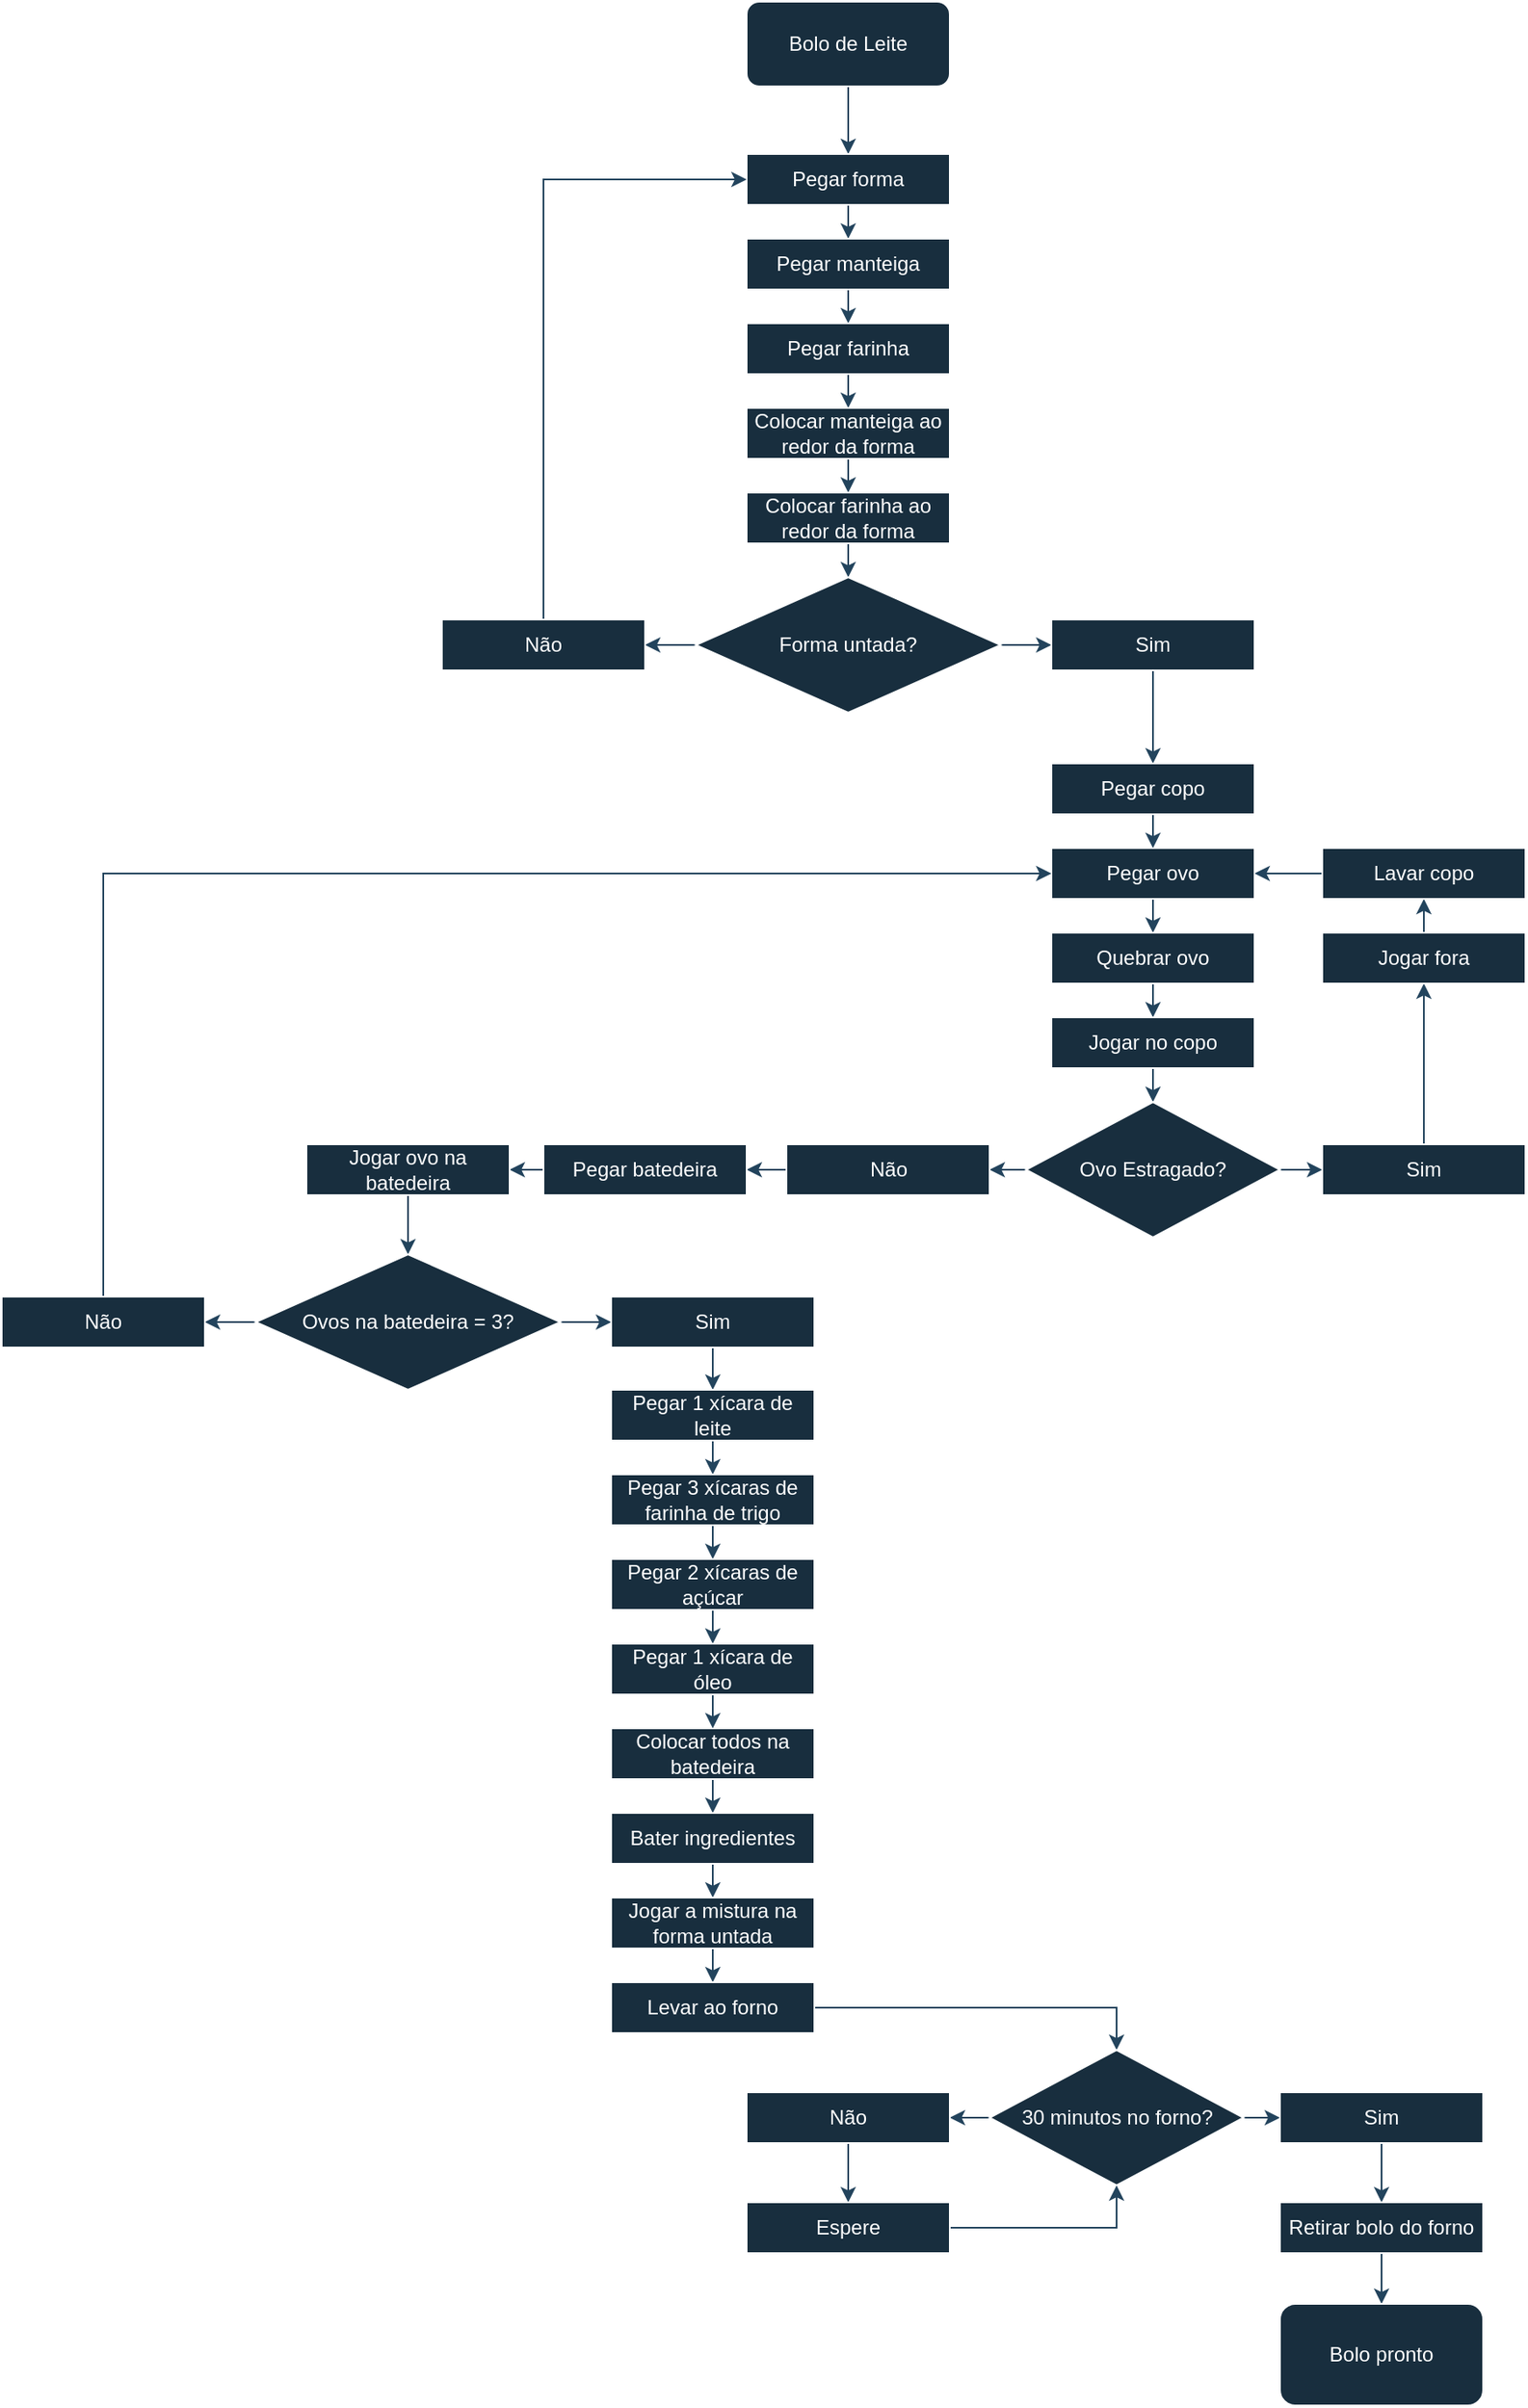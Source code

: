 <mxfile version="21.7.0" type="device">
  <diagram name="Página-1" id="vYpEctYheCOzweERofi-">
    <mxGraphModel dx="2261" dy="782" grid="1" gridSize="10" guides="1" tooltips="1" connect="1" arrows="1" fold="1" page="1" pageScale="1" pageWidth="827" pageHeight="1169" math="0" shadow="0">
      <root>
        <mxCell id="0" />
        <mxCell id="1" parent="0" />
        <mxCell id="4iyeDpvkIPtdxY46I5Fg-33" style="edgeStyle=orthogonalEdgeStyle;rounded=0;orthogonalLoop=1;jettySize=auto;html=1;exitX=0.5;exitY=1;exitDx=0;exitDy=0;entryX=0.5;entryY=0;entryDx=0;entryDy=0;strokeColor=#23445D;" edge="1" parent="1" source="4iyeDpvkIPtdxY46I5Fg-2" target="4iyeDpvkIPtdxY46I5Fg-3">
          <mxGeometry relative="1" as="geometry" />
        </mxCell>
        <mxCell id="4iyeDpvkIPtdxY46I5Fg-2" value="&lt;div&gt;Bolo de Leite&lt;br&gt;&lt;/div&gt;" style="rounded=1;whiteSpace=wrap;html=1;strokeColor=#FFFFFF;fontColor=#FFFFFF;fillColor=#182E3E;" vertex="1" parent="1">
          <mxGeometry x="330" y="60" width="120" height="50" as="geometry" />
        </mxCell>
        <mxCell id="4iyeDpvkIPtdxY46I5Fg-34" style="edgeStyle=orthogonalEdgeStyle;rounded=0;orthogonalLoop=1;jettySize=auto;html=1;exitX=0.5;exitY=1;exitDx=0;exitDy=0;entryX=0.5;entryY=0;entryDx=0;entryDy=0;strokeColor=#23445D;" edge="1" parent="1" source="4iyeDpvkIPtdxY46I5Fg-3" target="4iyeDpvkIPtdxY46I5Fg-4">
          <mxGeometry relative="1" as="geometry" />
        </mxCell>
        <mxCell id="4iyeDpvkIPtdxY46I5Fg-3" value="Pegar forma" style="rounded=0;whiteSpace=wrap;html=1;strokeColor=#FFFFFF;fontColor=#FFFFFF;fillColor=#182E3E;" vertex="1" parent="1">
          <mxGeometry x="330" y="150" width="120" height="30" as="geometry" />
        </mxCell>
        <mxCell id="4iyeDpvkIPtdxY46I5Fg-35" style="edgeStyle=orthogonalEdgeStyle;rounded=0;orthogonalLoop=1;jettySize=auto;html=1;exitX=0.5;exitY=1;exitDx=0;exitDy=0;entryX=0.5;entryY=0;entryDx=0;entryDy=0;strokeColor=#23445D;" edge="1" parent="1" source="4iyeDpvkIPtdxY46I5Fg-4" target="4iyeDpvkIPtdxY46I5Fg-5">
          <mxGeometry relative="1" as="geometry" />
        </mxCell>
        <mxCell id="4iyeDpvkIPtdxY46I5Fg-4" value="Pegar manteiga" style="rounded=0;whiteSpace=wrap;html=1;strokeColor=#FFFFFF;fontColor=#FFFFFF;fillColor=#182E3E;" vertex="1" parent="1">
          <mxGeometry x="330" y="200" width="120" height="30" as="geometry" />
        </mxCell>
        <mxCell id="4iyeDpvkIPtdxY46I5Fg-36" style="edgeStyle=orthogonalEdgeStyle;rounded=0;orthogonalLoop=1;jettySize=auto;html=1;exitX=0.5;exitY=1;exitDx=0;exitDy=0;entryX=0.5;entryY=0;entryDx=0;entryDy=0;strokeColor=#23445D;" edge="1" parent="1" source="4iyeDpvkIPtdxY46I5Fg-5" target="4iyeDpvkIPtdxY46I5Fg-6">
          <mxGeometry relative="1" as="geometry" />
        </mxCell>
        <mxCell id="4iyeDpvkIPtdxY46I5Fg-5" value="Pegar farinha" style="rounded=0;whiteSpace=wrap;html=1;strokeColor=#FFFFFF;fontColor=#FFFFFF;fillColor=#182E3E;" vertex="1" parent="1">
          <mxGeometry x="330" y="250" width="120" height="30" as="geometry" />
        </mxCell>
        <mxCell id="4iyeDpvkIPtdxY46I5Fg-37" style="edgeStyle=orthogonalEdgeStyle;rounded=0;orthogonalLoop=1;jettySize=auto;html=1;exitX=0.5;exitY=1;exitDx=0;exitDy=0;entryX=0.5;entryY=0;entryDx=0;entryDy=0;strokeColor=#23445D;" edge="1" parent="1" source="4iyeDpvkIPtdxY46I5Fg-6" target="4iyeDpvkIPtdxY46I5Fg-7">
          <mxGeometry relative="1" as="geometry" />
        </mxCell>
        <mxCell id="4iyeDpvkIPtdxY46I5Fg-6" value="Colocar manteiga ao redor da forma" style="rounded=0;whiteSpace=wrap;html=1;strokeColor=#FFFFFF;fontColor=#FFFFFF;fillColor=#182E3E;" vertex="1" parent="1">
          <mxGeometry x="330" y="300" width="120" height="30" as="geometry" />
        </mxCell>
        <mxCell id="4iyeDpvkIPtdxY46I5Fg-38" style="edgeStyle=orthogonalEdgeStyle;rounded=0;orthogonalLoop=1;jettySize=auto;html=1;exitX=0.5;exitY=1;exitDx=0;exitDy=0;entryX=0.5;entryY=0;entryDx=0;entryDy=0;strokeColor=#23445D;" edge="1" parent="1" source="4iyeDpvkIPtdxY46I5Fg-7" target="4iyeDpvkIPtdxY46I5Fg-8">
          <mxGeometry relative="1" as="geometry" />
        </mxCell>
        <mxCell id="4iyeDpvkIPtdxY46I5Fg-7" value="Colocar farinha ao redor da forma" style="rounded=0;whiteSpace=wrap;html=1;strokeColor=#FFFFFF;fontColor=#FFFFFF;fillColor=#182E3E;" vertex="1" parent="1">
          <mxGeometry x="330" y="350" width="120" height="30" as="geometry" />
        </mxCell>
        <mxCell id="4iyeDpvkIPtdxY46I5Fg-31" style="edgeStyle=orthogonalEdgeStyle;rounded=0;orthogonalLoop=1;jettySize=auto;html=1;exitX=1;exitY=0.5;exitDx=0;exitDy=0;entryX=0;entryY=0.5;entryDx=0;entryDy=0;strokeColor=#23445D;" edge="1" parent="1" source="4iyeDpvkIPtdxY46I5Fg-8" target="4iyeDpvkIPtdxY46I5Fg-11">
          <mxGeometry relative="1" as="geometry" />
        </mxCell>
        <mxCell id="4iyeDpvkIPtdxY46I5Fg-32" style="edgeStyle=orthogonalEdgeStyle;rounded=0;orthogonalLoop=1;jettySize=auto;html=1;exitX=0;exitY=0.5;exitDx=0;exitDy=0;entryX=1;entryY=0.5;entryDx=0;entryDy=0;strokeColor=#23445D;" edge="1" parent="1" source="4iyeDpvkIPtdxY46I5Fg-8" target="4iyeDpvkIPtdxY46I5Fg-10">
          <mxGeometry relative="1" as="geometry" />
        </mxCell>
        <mxCell id="4iyeDpvkIPtdxY46I5Fg-8" value="Forma untada?" style="rhombus;whiteSpace=wrap;html=1;strokeColor=#FFFFFF;fontColor=#FFFFFF;fillColor=#182E3E;" vertex="1" parent="1">
          <mxGeometry x="300" y="400" width="180" height="80" as="geometry" />
        </mxCell>
        <mxCell id="4iyeDpvkIPtdxY46I5Fg-39" style="edgeStyle=orthogonalEdgeStyle;rounded=0;orthogonalLoop=1;jettySize=auto;html=1;exitX=0.5;exitY=0;exitDx=0;exitDy=0;entryX=0;entryY=0.5;entryDx=0;entryDy=0;strokeColor=#23445D;" edge="1" parent="1" source="4iyeDpvkIPtdxY46I5Fg-10" target="4iyeDpvkIPtdxY46I5Fg-3">
          <mxGeometry relative="1" as="geometry" />
        </mxCell>
        <mxCell id="4iyeDpvkIPtdxY46I5Fg-10" value="Não" style="rounded=0;whiteSpace=wrap;html=1;strokeColor=#FFFFFF;fontColor=#FFFFFF;fillColor=#182E3E;" vertex="1" parent="1">
          <mxGeometry x="150" y="425" width="120" height="30" as="geometry" />
        </mxCell>
        <mxCell id="4iyeDpvkIPtdxY46I5Fg-30" style="edgeStyle=orthogonalEdgeStyle;rounded=0;orthogonalLoop=1;jettySize=auto;html=1;exitX=0.5;exitY=1;exitDx=0;exitDy=0;entryX=0.5;entryY=0;entryDx=0;entryDy=0;strokeColor=#23445D;" edge="1" parent="1" source="4iyeDpvkIPtdxY46I5Fg-11" target="4iyeDpvkIPtdxY46I5Fg-15">
          <mxGeometry relative="1" as="geometry" />
        </mxCell>
        <mxCell id="4iyeDpvkIPtdxY46I5Fg-11" value="Sim" style="rounded=0;whiteSpace=wrap;html=1;strokeColor=#FFFFFF;fontColor=#FFFFFF;fillColor=#182E3E;" vertex="1" parent="1">
          <mxGeometry x="510" y="425" width="120" height="30" as="geometry" />
        </mxCell>
        <mxCell id="4iyeDpvkIPtdxY46I5Fg-25" style="edgeStyle=orthogonalEdgeStyle;rounded=0;orthogonalLoop=1;jettySize=auto;html=1;exitX=0.5;exitY=1;exitDx=0;exitDy=0;entryX=0.5;entryY=0;entryDx=0;entryDy=0;strokeColor=#23445D;" edge="1" parent="1" source="4iyeDpvkIPtdxY46I5Fg-12" target="4iyeDpvkIPtdxY46I5Fg-13">
          <mxGeometry relative="1" as="geometry" />
        </mxCell>
        <mxCell id="4iyeDpvkIPtdxY46I5Fg-12" value="Pegar ovo" style="rounded=0;whiteSpace=wrap;html=1;strokeColor=#FFFFFF;fontColor=#FFFFFF;fillColor=#182E3E;" vertex="1" parent="1">
          <mxGeometry x="510" y="560" width="120" height="30" as="geometry" />
        </mxCell>
        <mxCell id="4iyeDpvkIPtdxY46I5Fg-26" style="edgeStyle=orthogonalEdgeStyle;rounded=0;orthogonalLoop=1;jettySize=auto;html=1;exitX=0.5;exitY=1;exitDx=0;exitDy=0;entryX=0.5;entryY=0;entryDx=0;entryDy=0;strokeColor=#23445D;" edge="1" parent="1" source="4iyeDpvkIPtdxY46I5Fg-13" target="4iyeDpvkIPtdxY46I5Fg-14">
          <mxGeometry relative="1" as="geometry" />
        </mxCell>
        <mxCell id="4iyeDpvkIPtdxY46I5Fg-13" value="Quebrar ovo" style="rounded=0;whiteSpace=wrap;html=1;strokeColor=#FFFFFF;fontColor=#FFFFFF;fillColor=#182E3E;" vertex="1" parent="1">
          <mxGeometry x="510" y="610" width="120" height="30" as="geometry" />
        </mxCell>
        <mxCell id="4iyeDpvkIPtdxY46I5Fg-27" style="edgeStyle=orthogonalEdgeStyle;rounded=0;orthogonalLoop=1;jettySize=auto;html=1;exitX=0.5;exitY=1;exitDx=0;exitDy=0;entryX=0.5;entryY=0;entryDx=0;entryDy=0;strokeColor=#23445D;" edge="1" parent="1" source="4iyeDpvkIPtdxY46I5Fg-14" target="4iyeDpvkIPtdxY46I5Fg-16">
          <mxGeometry relative="1" as="geometry" />
        </mxCell>
        <mxCell id="4iyeDpvkIPtdxY46I5Fg-14" value="Jogar no copo" style="rounded=0;whiteSpace=wrap;html=1;strokeColor=#FFFFFF;fontColor=#FFFFFF;fillColor=#182E3E;" vertex="1" parent="1">
          <mxGeometry x="510" y="660" width="120" height="30" as="geometry" />
        </mxCell>
        <mxCell id="4iyeDpvkIPtdxY46I5Fg-29" style="edgeStyle=orthogonalEdgeStyle;rounded=0;orthogonalLoop=1;jettySize=auto;html=1;exitX=0.5;exitY=1;exitDx=0;exitDy=0;entryX=0.5;entryY=0;entryDx=0;entryDy=0;strokeColor=#23445D;" edge="1" parent="1" source="4iyeDpvkIPtdxY46I5Fg-15" target="4iyeDpvkIPtdxY46I5Fg-12">
          <mxGeometry relative="1" as="geometry" />
        </mxCell>
        <mxCell id="4iyeDpvkIPtdxY46I5Fg-15" value="Pegar copo" style="rounded=0;whiteSpace=wrap;html=1;strokeColor=#FFFFFF;fontColor=#FFFFFF;fillColor=#182E3E;" vertex="1" parent="1">
          <mxGeometry x="510" y="510" width="120" height="30" as="geometry" />
        </mxCell>
        <mxCell id="4iyeDpvkIPtdxY46I5Fg-21" style="edgeStyle=orthogonalEdgeStyle;rounded=0;orthogonalLoop=1;jettySize=auto;html=1;exitX=1;exitY=0.5;exitDx=0;exitDy=0;entryX=0;entryY=0.5;entryDx=0;entryDy=0;strokeColor=#23445D;" edge="1" parent="1" source="4iyeDpvkIPtdxY46I5Fg-16" target="4iyeDpvkIPtdxY46I5Fg-17">
          <mxGeometry relative="1" as="geometry" />
        </mxCell>
        <mxCell id="4iyeDpvkIPtdxY46I5Fg-28" style="edgeStyle=orthogonalEdgeStyle;rounded=0;orthogonalLoop=1;jettySize=auto;html=1;exitX=0;exitY=0.5;exitDx=0;exitDy=0;entryX=1;entryY=0.5;entryDx=0;entryDy=0;strokeColor=#23445D;" edge="1" parent="1" source="4iyeDpvkIPtdxY46I5Fg-16" target="4iyeDpvkIPtdxY46I5Fg-18">
          <mxGeometry relative="1" as="geometry" />
        </mxCell>
        <mxCell id="4iyeDpvkIPtdxY46I5Fg-16" value="Ovo Estragado?" style="rhombus;whiteSpace=wrap;html=1;strokeColor=#FFFFFF;fontColor=#FFFFFF;fillColor=#182E3E;" vertex="1" parent="1">
          <mxGeometry x="495" y="710" width="150" height="80" as="geometry" />
        </mxCell>
        <mxCell id="4iyeDpvkIPtdxY46I5Fg-22" style="edgeStyle=orthogonalEdgeStyle;rounded=0;orthogonalLoop=1;jettySize=auto;html=1;exitX=0.5;exitY=0;exitDx=0;exitDy=0;entryX=0.5;entryY=1;entryDx=0;entryDy=0;strokeColor=#23445D;" edge="1" parent="1" source="4iyeDpvkIPtdxY46I5Fg-17" target="4iyeDpvkIPtdxY46I5Fg-19">
          <mxGeometry relative="1" as="geometry" />
        </mxCell>
        <mxCell id="4iyeDpvkIPtdxY46I5Fg-17" value="Sim" style="rounded=0;whiteSpace=wrap;html=1;strokeColor=#FFFFFF;fontColor=#FFFFFF;fillColor=#182E3E;" vertex="1" parent="1">
          <mxGeometry x="670" y="735" width="120" height="30" as="geometry" />
        </mxCell>
        <mxCell id="4iyeDpvkIPtdxY46I5Fg-42" style="edgeStyle=orthogonalEdgeStyle;rounded=0;orthogonalLoop=1;jettySize=auto;html=1;exitX=0;exitY=0.5;exitDx=0;exitDy=0;entryX=1;entryY=0.5;entryDx=0;entryDy=0;strokeColor=#23445D;" edge="1" parent="1" source="4iyeDpvkIPtdxY46I5Fg-18" target="4iyeDpvkIPtdxY46I5Fg-40">
          <mxGeometry relative="1" as="geometry" />
        </mxCell>
        <mxCell id="4iyeDpvkIPtdxY46I5Fg-18" value="Não" style="rounded=0;whiteSpace=wrap;html=1;strokeColor=#FFFFFF;fontColor=#FFFFFF;fillColor=#182E3E;" vertex="1" parent="1">
          <mxGeometry x="353.5" y="735" width="120" height="30" as="geometry" />
        </mxCell>
        <mxCell id="4iyeDpvkIPtdxY46I5Fg-23" style="edgeStyle=orthogonalEdgeStyle;rounded=0;orthogonalLoop=1;jettySize=auto;html=1;exitX=0.5;exitY=0;exitDx=0;exitDy=0;entryX=0.5;entryY=1;entryDx=0;entryDy=0;strokeColor=#23445D;" edge="1" parent="1" source="4iyeDpvkIPtdxY46I5Fg-19" target="4iyeDpvkIPtdxY46I5Fg-20">
          <mxGeometry relative="1" as="geometry" />
        </mxCell>
        <mxCell id="4iyeDpvkIPtdxY46I5Fg-19" value="Jogar fora" style="rounded=0;whiteSpace=wrap;html=1;strokeColor=#FFFFFF;fontColor=#FFFFFF;fillColor=#182E3E;" vertex="1" parent="1">
          <mxGeometry x="670" y="610" width="120" height="30" as="geometry" />
        </mxCell>
        <mxCell id="4iyeDpvkIPtdxY46I5Fg-24" style="edgeStyle=orthogonalEdgeStyle;rounded=0;orthogonalLoop=1;jettySize=auto;html=1;exitX=0;exitY=0.5;exitDx=0;exitDy=0;entryX=1;entryY=0.5;entryDx=0;entryDy=0;strokeColor=#23445D;" edge="1" parent="1" source="4iyeDpvkIPtdxY46I5Fg-20" target="4iyeDpvkIPtdxY46I5Fg-12">
          <mxGeometry relative="1" as="geometry" />
        </mxCell>
        <mxCell id="4iyeDpvkIPtdxY46I5Fg-20" value="Lavar copo" style="rounded=0;whiteSpace=wrap;html=1;strokeColor=#FFFFFF;fontColor=#FFFFFF;fillColor=#182E3E;" vertex="1" parent="1">
          <mxGeometry x="670" y="560" width="120" height="30" as="geometry" />
        </mxCell>
        <mxCell id="4iyeDpvkIPtdxY46I5Fg-43" style="edgeStyle=orthogonalEdgeStyle;rounded=0;orthogonalLoop=1;jettySize=auto;html=1;exitX=0;exitY=0.5;exitDx=0;exitDy=0;entryX=1;entryY=0.5;entryDx=0;entryDy=0;strokeColor=#23445D;" edge="1" parent="1" source="4iyeDpvkIPtdxY46I5Fg-40" target="4iyeDpvkIPtdxY46I5Fg-41">
          <mxGeometry relative="1" as="geometry" />
        </mxCell>
        <mxCell id="4iyeDpvkIPtdxY46I5Fg-40" value="Pegar batedeira" style="rounded=0;whiteSpace=wrap;html=1;strokeColor=#FFFFFF;fontColor=#FFFFFF;fillColor=#182E3E;" vertex="1" parent="1">
          <mxGeometry x="210" y="735" width="120" height="30" as="geometry" />
        </mxCell>
        <mxCell id="4iyeDpvkIPtdxY46I5Fg-49" style="edgeStyle=orthogonalEdgeStyle;rounded=0;orthogonalLoop=1;jettySize=auto;html=1;exitX=0.5;exitY=1;exitDx=0;exitDy=0;entryX=0.5;entryY=0;entryDx=0;entryDy=0;strokeColor=#23445D;" edge="1" parent="1" source="4iyeDpvkIPtdxY46I5Fg-41" target="4iyeDpvkIPtdxY46I5Fg-45">
          <mxGeometry relative="1" as="geometry" />
        </mxCell>
        <mxCell id="4iyeDpvkIPtdxY46I5Fg-41" value="Jogar ovo na batedeira" style="rounded=0;whiteSpace=wrap;html=1;strokeColor=#FFFFFF;fontColor=#FFFFFF;fillColor=#182E3E;" vertex="1" parent="1">
          <mxGeometry x="70" y="735" width="120" height="30" as="geometry" />
        </mxCell>
        <mxCell id="4iyeDpvkIPtdxY46I5Fg-50" style="edgeStyle=orthogonalEdgeStyle;rounded=0;orthogonalLoop=1;jettySize=auto;html=1;exitX=0;exitY=0.5;exitDx=0;exitDy=0;entryX=1;entryY=0.5;entryDx=0;entryDy=0;strokeColor=#23445D;" edge="1" parent="1" source="4iyeDpvkIPtdxY46I5Fg-45" target="4iyeDpvkIPtdxY46I5Fg-47">
          <mxGeometry relative="1" as="geometry" />
        </mxCell>
        <mxCell id="4iyeDpvkIPtdxY46I5Fg-51" style="edgeStyle=orthogonalEdgeStyle;rounded=0;orthogonalLoop=1;jettySize=auto;html=1;exitX=1;exitY=0.5;exitDx=0;exitDy=0;entryX=0;entryY=0.5;entryDx=0;entryDy=0;strokeColor=#23445D;" edge="1" parent="1" source="4iyeDpvkIPtdxY46I5Fg-45" target="4iyeDpvkIPtdxY46I5Fg-46">
          <mxGeometry relative="1" as="geometry" />
        </mxCell>
        <mxCell id="4iyeDpvkIPtdxY46I5Fg-45" value="Ovos na batedeira = 3?" style="rhombus;whiteSpace=wrap;html=1;strokeColor=#FFFFFF;fontColor=#FFFFFF;fillColor=#182E3E;" vertex="1" parent="1">
          <mxGeometry x="40" y="800" width="180" height="80" as="geometry" />
        </mxCell>
        <mxCell id="4iyeDpvkIPtdxY46I5Fg-57" style="edgeStyle=orthogonalEdgeStyle;rounded=0;orthogonalLoop=1;jettySize=auto;html=1;exitX=0.5;exitY=1;exitDx=0;exitDy=0;entryX=0.5;entryY=0;entryDx=0;entryDy=0;strokeColor=#23445D;" edge="1" parent="1" source="4iyeDpvkIPtdxY46I5Fg-46" target="4iyeDpvkIPtdxY46I5Fg-52">
          <mxGeometry relative="1" as="geometry" />
        </mxCell>
        <mxCell id="4iyeDpvkIPtdxY46I5Fg-46" value="Sim" style="rounded=0;whiteSpace=wrap;html=1;strokeColor=#FFFFFF;fontColor=#FFFFFF;fillColor=#182E3E;" vertex="1" parent="1">
          <mxGeometry x="250" y="825" width="120" height="30" as="geometry" />
        </mxCell>
        <mxCell id="4iyeDpvkIPtdxY46I5Fg-48" style="edgeStyle=orthogonalEdgeStyle;rounded=0;orthogonalLoop=1;jettySize=auto;html=1;exitX=0.5;exitY=0;exitDx=0;exitDy=0;entryX=0;entryY=0.5;entryDx=0;entryDy=0;strokeColor=#23445D;" edge="1" parent="1" source="4iyeDpvkIPtdxY46I5Fg-47" target="4iyeDpvkIPtdxY46I5Fg-12">
          <mxGeometry relative="1" as="geometry" />
        </mxCell>
        <mxCell id="4iyeDpvkIPtdxY46I5Fg-47" value="Não" style="rounded=0;whiteSpace=wrap;html=1;strokeColor=#FFFFFF;fontColor=#FFFFFF;fillColor=#182E3E;" vertex="1" parent="1">
          <mxGeometry x="-110" y="825" width="120" height="30" as="geometry" />
        </mxCell>
        <mxCell id="4iyeDpvkIPtdxY46I5Fg-58" style="edgeStyle=orthogonalEdgeStyle;rounded=0;orthogonalLoop=1;jettySize=auto;html=1;exitX=0.5;exitY=1;exitDx=0;exitDy=0;entryX=0.5;entryY=0;entryDx=0;entryDy=0;strokeColor=#23445D;" edge="1" parent="1" source="4iyeDpvkIPtdxY46I5Fg-52" target="4iyeDpvkIPtdxY46I5Fg-54">
          <mxGeometry relative="1" as="geometry" />
        </mxCell>
        <mxCell id="4iyeDpvkIPtdxY46I5Fg-52" value="Pegar 1 xícara de leite" style="rounded=0;whiteSpace=wrap;html=1;strokeColor=#FFFFFF;fontColor=#FFFFFF;fillColor=#182E3E;" vertex="1" parent="1">
          <mxGeometry x="250" y="880" width="120" height="30" as="geometry" />
        </mxCell>
        <mxCell id="4iyeDpvkIPtdxY46I5Fg-69" style="edgeStyle=orthogonalEdgeStyle;rounded=0;orthogonalLoop=1;jettySize=auto;html=1;exitX=0.5;exitY=1;exitDx=0;exitDy=0;entryX=0.5;entryY=0;entryDx=0;entryDy=0;strokeColor=#23445D;" edge="1" parent="1" source="4iyeDpvkIPtdxY46I5Fg-53" target="4iyeDpvkIPtdxY46I5Fg-62">
          <mxGeometry relative="1" as="geometry" />
        </mxCell>
        <mxCell id="4iyeDpvkIPtdxY46I5Fg-53" value="Colocar todos na batedeira" style="rounded=0;whiteSpace=wrap;html=1;strokeColor=#FFFFFF;fontColor=#FFFFFF;fillColor=#182E3E;" vertex="1" parent="1">
          <mxGeometry x="250" y="1080" width="120" height="30" as="geometry" />
        </mxCell>
        <mxCell id="4iyeDpvkIPtdxY46I5Fg-59" style="edgeStyle=orthogonalEdgeStyle;rounded=0;orthogonalLoop=1;jettySize=auto;html=1;exitX=0.5;exitY=1;exitDx=0;exitDy=0;entryX=0.5;entryY=0;entryDx=0;entryDy=0;strokeColor=#23445D;" edge="1" parent="1" source="4iyeDpvkIPtdxY46I5Fg-54" target="4iyeDpvkIPtdxY46I5Fg-55">
          <mxGeometry relative="1" as="geometry" />
        </mxCell>
        <mxCell id="4iyeDpvkIPtdxY46I5Fg-54" value="Pegar 3 xícaras de farinha de trigo" style="rounded=0;whiteSpace=wrap;html=1;strokeColor=#FFFFFF;fontColor=#FFFFFF;fillColor=#182E3E;" vertex="1" parent="1">
          <mxGeometry x="250" y="930" width="120" height="30" as="geometry" />
        </mxCell>
        <mxCell id="4iyeDpvkIPtdxY46I5Fg-60" style="edgeStyle=orthogonalEdgeStyle;rounded=0;orthogonalLoop=1;jettySize=auto;html=1;exitX=0.5;exitY=1;exitDx=0;exitDy=0;entryX=0.5;entryY=0;entryDx=0;entryDy=0;strokeColor=#23445D;" edge="1" parent="1" source="4iyeDpvkIPtdxY46I5Fg-55" target="4iyeDpvkIPtdxY46I5Fg-56">
          <mxGeometry relative="1" as="geometry" />
        </mxCell>
        <mxCell id="4iyeDpvkIPtdxY46I5Fg-55" value="Pegar 2 xícaras de açúcar" style="rounded=0;whiteSpace=wrap;html=1;strokeColor=#FFFFFF;fontColor=#FFFFFF;fillColor=#182E3E;" vertex="1" parent="1">
          <mxGeometry x="250" y="980" width="120" height="30" as="geometry" />
        </mxCell>
        <mxCell id="4iyeDpvkIPtdxY46I5Fg-61" style="edgeStyle=orthogonalEdgeStyle;rounded=0;orthogonalLoop=1;jettySize=auto;html=1;exitX=0.5;exitY=1;exitDx=0;exitDy=0;entryX=0.5;entryY=0;entryDx=0;entryDy=0;strokeColor=#23445D;" edge="1" parent="1" source="4iyeDpvkIPtdxY46I5Fg-56" target="4iyeDpvkIPtdxY46I5Fg-53">
          <mxGeometry relative="1" as="geometry" />
        </mxCell>
        <mxCell id="4iyeDpvkIPtdxY46I5Fg-56" value="Pegar 1 xícara de óleo" style="rounded=0;whiteSpace=wrap;html=1;strokeColor=#FFFFFF;fontColor=#FFFFFF;fillColor=#182E3E;" vertex="1" parent="1">
          <mxGeometry x="250" y="1030" width="120" height="30" as="geometry" />
        </mxCell>
        <mxCell id="4iyeDpvkIPtdxY46I5Fg-66" style="edgeStyle=orthogonalEdgeStyle;rounded=0;orthogonalLoop=1;jettySize=auto;html=1;exitX=0.5;exitY=1;exitDx=0;exitDy=0;entryX=0.5;entryY=0;entryDx=0;entryDy=0;strokeColor=#23445D;" edge="1" parent="1" source="4iyeDpvkIPtdxY46I5Fg-62" target="4iyeDpvkIPtdxY46I5Fg-63">
          <mxGeometry relative="1" as="geometry" />
        </mxCell>
        <mxCell id="4iyeDpvkIPtdxY46I5Fg-62" value="Bater ingredientes" style="rounded=0;whiteSpace=wrap;html=1;strokeColor=#FFFFFF;fontColor=#FFFFFF;fillColor=#182E3E;" vertex="1" parent="1">
          <mxGeometry x="250" y="1130" width="120" height="30" as="geometry" />
        </mxCell>
        <mxCell id="4iyeDpvkIPtdxY46I5Fg-67" style="edgeStyle=orthogonalEdgeStyle;rounded=0;orthogonalLoop=1;jettySize=auto;html=1;exitX=0.5;exitY=1;exitDx=0;exitDy=0;entryX=0.5;entryY=0;entryDx=0;entryDy=0;strokeColor=#23445D;" edge="1" parent="1" source="4iyeDpvkIPtdxY46I5Fg-63" target="4iyeDpvkIPtdxY46I5Fg-64">
          <mxGeometry relative="1" as="geometry" />
        </mxCell>
        <mxCell id="4iyeDpvkIPtdxY46I5Fg-63" value="Jogar a mistura na forma untada" style="rounded=0;whiteSpace=wrap;html=1;strokeColor=#FFFFFF;fontColor=#FFFFFF;fillColor=#182E3E;" vertex="1" parent="1">
          <mxGeometry x="250" y="1180" width="120" height="30" as="geometry" />
        </mxCell>
        <mxCell id="4iyeDpvkIPtdxY46I5Fg-71" style="edgeStyle=orthogonalEdgeStyle;rounded=0;orthogonalLoop=1;jettySize=auto;html=1;exitX=1;exitY=0.5;exitDx=0;exitDy=0;entryX=0.5;entryY=0;entryDx=0;entryDy=0;strokeColor=#23445D;" edge="1" parent="1" source="4iyeDpvkIPtdxY46I5Fg-64" target="4iyeDpvkIPtdxY46I5Fg-70">
          <mxGeometry relative="1" as="geometry" />
        </mxCell>
        <mxCell id="4iyeDpvkIPtdxY46I5Fg-64" value="Levar ao forno" style="rounded=0;whiteSpace=wrap;html=1;strokeColor=#FFFFFF;fontColor=#FFFFFF;fillColor=#182E3E;" vertex="1" parent="1">
          <mxGeometry x="250" y="1230" width="120" height="30" as="geometry" />
        </mxCell>
        <mxCell id="4iyeDpvkIPtdxY46I5Fg-74" style="edgeStyle=orthogonalEdgeStyle;rounded=0;orthogonalLoop=1;jettySize=auto;html=1;exitX=0;exitY=0.5;exitDx=0;exitDy=0;entryX=1;entryY=0.5;entryDx=0;entryDy=0;strokeColor=#23445D;" edge="1" parent="1" source="4iyeDpvkIPtdxY46I5Fg-70" target="4iyeDpvkIPtdxY46I5Fg-72">
          <mxGeometry relative="1" as="geometry" />
        </mxCell>
        <mxCell id="4iyeDpvkIPtdxY46I5Fg-75" style="edgeStyle=orthogonalEdgeStyle;rounded=0;orthogonalLoop=1;jettySize=auto;html=1;exitX=1;exitY=0.5;exitDx=0;exitDy=0;entryX=0;entryY=0.5;entryDx=0;entryDy=0;strokeColor=#23445D;" edge="1" parent="1" source="4iyeDpvkIPtdxY46I5Fg-70" target="4iyeDpvkIPtdxY46I5Fg-73">
          <mxGeometry relative="1" as="geometry" />
        </mxCell>
        <mxCell id="4iyeDpvkIPtdxY46I5Fg-70" value="30 minutos no forno?" style="rhombus;whiteSpace=wrap;html=1;strokeColor=#FFFFFF;fontColor=#FFFFFF;fillColor=#182E3E;" vertex="1" parent="1">
          <mxGeometry x="473.5" y="1270" width="150" height="80" as="geometry" />
        </mxCell>
        <mxCell id="4iyeDpvkIPtdxY46I5Fg-77" style="edgeStyle=orthogonalEdgeStyle;rounded=0;orthogonalLoop=1;jettySize=auto;html=1;exitX=0.5;exitY=1;exitDx=0;exitDy=0;entryX=0.5;entryY=0;entryDx=0;entryDy=0;strokeColor=#23445D;" edge="1" parent="1" source="4iyeDpvkIPtdxY46I5Fg-72" target="4iyeDpvkIPtdxY46I5Fg-76">
          <mxGeometry relative="1" as="geometry" />
        </mxCell>
        <mxCell id="4iyeDpvkIPtdxY46I5Fg-72" value="Não" style="rounded=0;whiteSpace=wrap;html=1;strokeColor=#FFFFFF;fontColor=#FFFFFF;fillColor=#182E3E;" vertex="1" parent="1">
          <mxGeometry x="330" y="1295" width="120" height="30" as="geometry" />
        </mxCell>
        <mxCell id="4iyeDpvkIPtdxY46I5Fg-82" style="edgeStyle=orthogonalEdgeStyle;rounded=0;orthogonalLoop=1;jettySize=auto;html=1;exitX=0.5;exitY=1;exitDx=0;exitDy=0;entryX=0.5;entryY=0;entryDx=0;entryDy=0;strokeColor=#23445D;" edge="1" parent="1" source="4iyeDpvkIPtdxY46I5Fg-73" target="4iyeDpvkIPtdxY46I5Fg-79">
          <mxGeometry relative="1" as="geometry" />
        </mxCell>
        <mxCell id="4iyeDpvkIPtdxY46I5Fg-73" value="Sim" style="rounded=0;whiteSpace=wrap;html=1;strokeColor=#FFFFFF;fontColor=#FFFFFF;fillColor=#182E3E;" vertex="1" parent="1">
          <mxGeometry x="645" y="1295" width="120" height="30" as="geometry" />
        </mxCell>
        <mxCell id="4iyeDpvkIPtdxY46I5Fg-78" style="edgeStyle=orthogonalEdgeStyle;rounded=0;orthogonalLoop=1;jettySize=auto;html=1;exitX=1;exitY=0.5;exitDx=0;exitDy=0;entryX=0.5;entryY=1;entryDx=0;entryDy=0;strokeColor=#23445D;" edge="1" parent="1" source="4iyeDpvkIPtdxY46I5Fg-76" target="4iyeDpvkIPtdxY46I5Fg-70">
          <mxGeometry relative="1" as="geometry" />
        </mxCell>
        <mxCell id="4iyeDpvkIPtdxY46I5Fg-76" value="Espere" style="rounded=0;whiteSpace=wrap;html=1;strokeColor=#FFFFFF;fontColor=#FFFFFF;fillColor=#182E3E;" vertex="1" parent="1">
          <mxGeometry x="330" y="1360" width="120" height="30" as="geometry" />
        </mxCell>
        <mxCell id="4iyeDpvkIPtdxY46I5Fg-83" style="edgeStyle=orthogonalEdgeStyle;rounded=0;orthogonalLoop=1;jettySize=auto;html=1;exitX=0.5;exitY=1;exitDx=0;exitDy=0;entryX=0.5;entryY=0;entryDx=0;entryDy=0;strokeColor=#23445D;" edge="1" parent="1" source="4iyeDpvkIPtdxY46I5Fg-79" target="4iyeDpvkIPtdxY46I5Fg-81">
          <mxGeometry relative="1" as="geometry" />
        </mxCell>
        <mxCell id="4iyeDpvkIPtdxY46I5Fg-79" value="Retirar bolo do forno" style="rounded=0;whiteSpace=wrap;html=1;strokeColor=#FFFFFF;fontColor=#FFFFFF;fillColor=#182E3E;" vertex="1" parent="1">
          <mxGeometry x="645" y="1360" width="120" height="30" as="geometry" />
        </mxCell>
        <mxCell id="4iyeDpvkIPtdxY46I5Fg-81" value="Bolo pronto" style="rounded=1;whiteSpace=wrap;html=1;strokeColor=#FFFFFF;fontColor=#FFFFFF;fillColor=#182E3E;" vertex="1" parent="1">
          <mxGeometry x="645" y="1420" width="120" height="60" as="geometry" />
        </mxCell>
      </root>
    </mxGraphModel>
  </diagram>
</mxfile>
